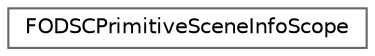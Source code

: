 digraph "Graphical Class Hierarchy"
{
 // INTERACTIVE_SVG=YES
 // LATEX_PDF_SIZE
  bgcolor="transparent";
  edge [fontname=Helvetica,fontsize=10,labelfontname=Helvetica,labelfontsize=10];
  node [fontname=Helvetica,fontsize=10,shape=box,height=0.2,width=0.4];
  rankdir="LR";
  Node0 [id="Node000000",label="FODSCPrimitiveSceneInfoScope",height=0.2,width=0.4,color="grey40", fillcolor="white", style="filled",URL="$d8/de7/structFODSCPrimitiveSceneInfoScope.html",tooltip=" "];
}

